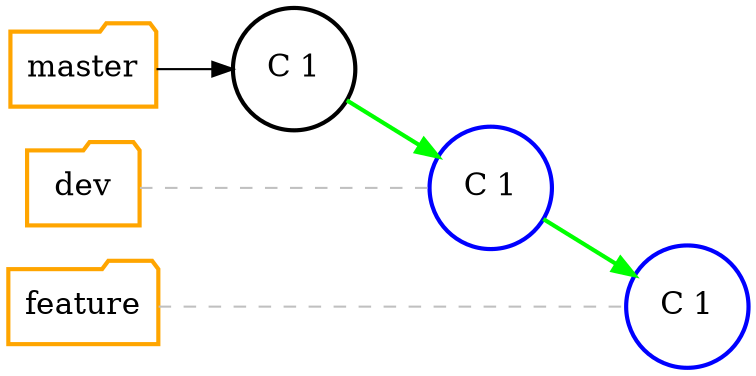 digraph git_scenario_2 {
    splines=line
    rankdir="LR"
    bgcolor="transparent"

    edge[style=bold]
    /* Nodes representing the branches */
    node[ fontsize=15.0,style="bold", shape=folder, color=orange]
    master [group="master"]
    dev [group="dev"]
    feature [label="feature", group="feature"]

    /* Nodes representing commit */
    node[ fontsize=15.0,shape=circle, color=""]
    C_1[label="C 1", group="master"]

    /* Nodes representing pointer */
    node[color="blue"]
    C_1_D [label="C 1", group="dev"]
    C_1_F_1 [label="C 1", group="feature"]

    edge[color=gray]
    /* Define master branch commits */
    master -> C_1 [color="", style=""]
    feature -> C_1_F_1 [arrowhead=none,style="dashed"]
    dev -> C_1_D [arrowhead=none,style="dashed"]

    edge[color="green"]
    /* 1. inter branch commit */
    C_1 -> C_1_D -> { C_1_F_1 }

    /* Connect branches with invis edges, to declare ordering this way */
    edge[style=invis]
    master -> dev -> feature

    {rank=same; master dev feature}
}
